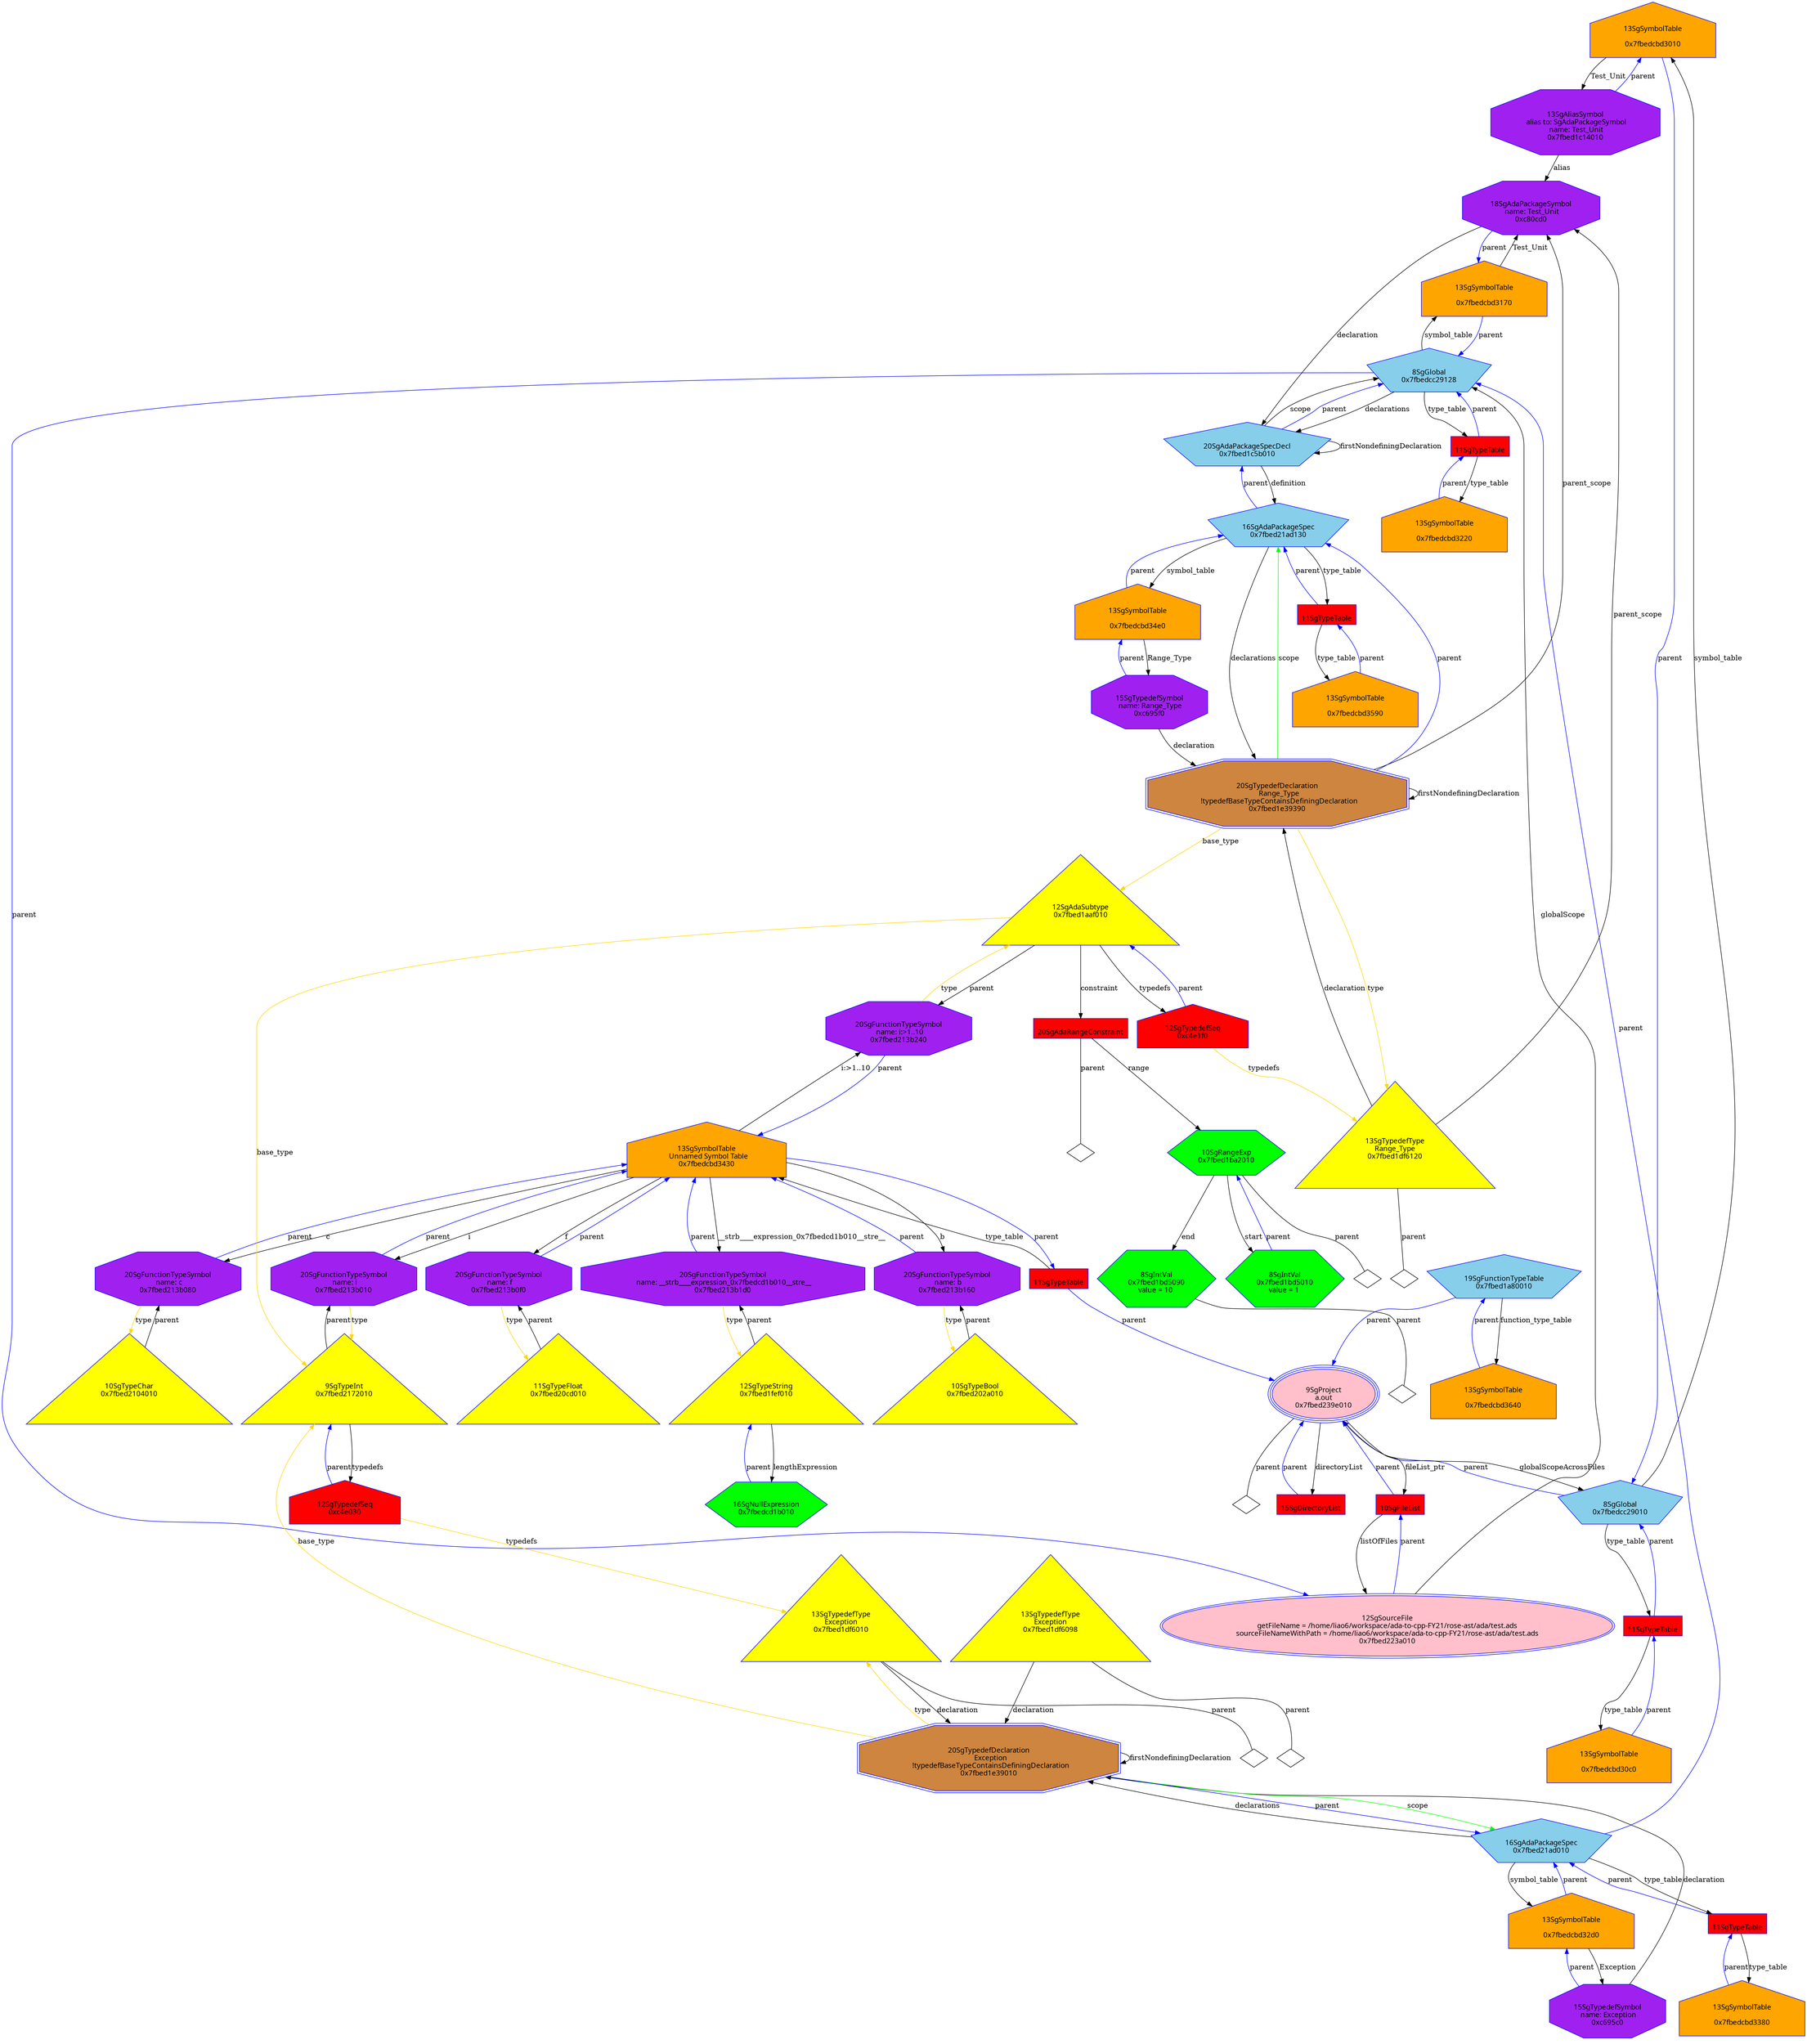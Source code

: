 digraph "Gtest.ads.dot" {
"0x7fbedcbd3010"[label="\n13SgSymbolTable\n  \n  0x7fbedcbd3010  " shape=house,regular=0,URL="\N",tooltip="more info at \N",sides=5,peripheries=1,color="blue",fillcolor=orange,fontname="7x13bold",fontcolor=black,style=filled];
"0x7fbedcbd3010" -> "0x7fbed1c14010"[label="Test_Unit" dir=forward ];
"0x7fbedcbd3010" -> "0x7fbedcc29010"[label="parent" color="blue" dir=forward ];
"0x7fbedcbd30c0"[label="\n13SgSymbolTable\n  \n  0x7fbedcbd30c0  " shape=house,regular=0,URL="\N",tooltip="more info at \N",sides=5,peripheries=1,color="blue",fillcolor=orange,fontname="7x13bold",fontcolor=black,style=filled];
"0x7fbedcbd30c0" -> "0xbab9c0"[label="parent" color="blue" dir=forward ];
"0x7fbedcbd3170"[label="\n13SgSymbolTable\n  \n  0x7fbedcbd3170  " shape=house,regular=0,URL="\N",tooltip="more info at \N",sides=5,peripheries=1,color="blue",fillcolor=orange,fontname="7x13bold",fontcolor=black,style=filled];
"0x7fbedcbd3170" -> "0xc80cd0"[label="Test_Unit" dir=forward ];
"0x7fbedcbd3170" -> "0x7fbedcc29128"[label="parent" color="blue" dir=forward ];
"0x7fbedcbd3220"[label="\n13SgSymbolTable\n  \n  0x7fbedcbd3220  " shape=house,regular=0,URL="\N",tooltip="more info at \N",sides=5,peripheries=1,color="blue",fillcolor=orange,fontname="7x13bold",fontcolor=black,style=filled];
"0x7fbedcbd3220" -> "0xbab9e8"[label="parent" color="blue" dir=forward ];
"0x7fbedcbd32d0"[label="\n13SgSymbolTable\n  \n  0x7fbedcbd32d0  " shape=house,regular=0,URL="\N",tooltip="more info at \N",sides=5,peripheries=1,color="blue",fillcolor=orange,fontname="7x13bold",fontcolor=black,style=filled];
"0x7fbedcbd32d0" -> "0xc695c0"[label="Exception" dir=forward ];
"0x7fbedcbd32d0" -> "0x7fbed21ad010"[label="parent" color="blue" dir=forward ];
"0x7fbedcbd3380"[label="\n13SgSymbolTable\n  \n  0x7fbedcbd3380  " shape=house,regular=0,URL="\N",tooltip="more info at \N",sides=5,peripheries=1,color="blue",fillcolor=orange,fontname="7x13bold",fontcolor=black,style=filled];
"0x7fbedcbd3380" -> "0xbaba10"[label="parent" color="blue" dir=forward ];
"0x7fbedcbd3430"[label="\n13SgSymbolTable\n  Unnamed Symbol Table\n  0x7fbedcbd3430  " shape=house,regular=0,URL="\N",tooltip="more info at \N",sides=5,peripheries=1,color="blue",fillcolor=orange,fontname="7x13bold",fontcolor=black,style=filled];
"0x7fbedcbd3430" -> "0x7fbed213b240"[label="i:>1..10" dir=forward ];
"0x7fbedcbd3430" -> "0x7fbed213b1d0"[label="__strb____expression_0x7fbedcd1b010__stre__" dir=forward ];
"0x7fbedcbd3430" -> "0x7fbed213b160"[label="b" dir=forward ];
"0x7fbedcbd3430" -> "0x7fbed213b0f0"[label="f" dir=forward ];
"0x7fbedcbd3430" -> "0x7fbed213b080"[label="c" dir=forward ];
"0x7fbedcbd3430" -> "0x7fbed213b010"[label="i" dir=forward ];
"0x7fbedcbd3430" -> "0xbaba38"[label="parent" color="blue" dir=forward ];
"0x7fbedcbd34e0"[label="\n13SgSymbolTable\n  \n  0x7fbedcbd34e0  " shape=house,regular=0,URL="\N",tooltip="more info at \N",sides=5,peripheries=1,color="blue",fillcolor=orange,fontname="7x13bold",fontcolor=black,style=filled];
"0x7fbedcbd34e0" -> "0xc695f0"[label="Range_Type" dir=forward ];
"0x7fbedcbd34e0" -> "0x7fbed21ad130"[label="parent" color="blue" dir=forward ];
"0x7fbedcbd3590"[label="\n13SgSymbolTable\n  \n  0x7fbedcbd3590  " shape=house,regular=0,URL="\N",tooltip="more info at \N",sides=5,peripheries=1,color="blue",fillcolor=orange,fontname="7x13bold",fontcolor=black,style=filled];
"0x7fbedcbd3590" -> "0xbaba60"[label="parent" color="blue" dir=forward ];
"0x7fbedcbd3640"[label="\n13SgSymbolTable\n  \n  0x7fbedcbd3640  " shape=house,regular=0,URL="\N",tooltip="more info at \N",sides=5,peripheries=1,color="blue",fillcolor=orange,fontname="7x13bold",fontcolor=black,style=filled];
"0x7fbedcbd3640" -> "0x7fbed1a80010"[label="parent" color="blue" dir=forward ];
"0xc983e0"[label="\n20SgAdaRangeConstraint" shape=polygon,regular=0,URL="\N",tooltip="more info at \N",sides=4,peripheries=1,color="blue",fillcolor=red,fontname="7x13bold",fontcolor=black,style=filled];
"0xc983e0" -> "0x7fbed1ba2010"[label="range" dir=forward ];
"0xc983e0" -> "0xc983e0__parent__null"[label="parent" dir=none ];
"0xc983e0__parent__null"[label="" shape=diamond ];
"0x7fbed223a010"[label="\n12SgSourceFile\n  getFileName = /home/liao6/workspace/ada-to-cpp-FY21/rose-ast/ada/test.ads  \n  sourceFileNameWithPath = /home/liao6/workspace/ada-to-cpp-FY21/rose-ast/ada/test.ads  \n  0x7fbed223a010  " shape=ellipse,regular=0,URL="\N",tooltip="more info at \N",sides=5,peripheries=2,color="blue",fillcolor=pink,fontname="7x13bold",fontcolor=black,style=filled];
"0x7fbed223a010" -> "0x7fbedcc29128"[label="globalScope" dir=forward ];
"0x7fbed223a010" -> "0xb70f60"[label="parent" color="blue" dir=forward ];
"0xb70f60"[label="\n10SgFileList" shape=polygon,regular=0,URL="\N",tooltip="more info at \N",sides=4,peripheries=1,color="blue",fillcolor=red,fontname="7x13bold",fontcolor=black,style=filled];
"0xb70f60" -> "0x7fbed223a010"[label="listOfFiles" dir=forward ];
"0xb70f60" -> "0x7fbed239e010"[label="parent" color="blue" dir=forward ];
"0xb90370"[label="\n15SgDirectoryList" shape=polygon,regular=0,URL="\N",tooltip="more info at \N",sides=4,peripheries=1,color="blue",fillcolor=red,fontname="7x13bold",fontcolor=black,style=filled];
"0xb90370" -> "0x7fbed239e010"[label="parent" color="blue" dir=forward ];
"0x7fbed239e010"[label="\n9SgProject\n  a.out  \n  0x7fbed239e010  " shape=ellipse,regular=0,URL="\N",tooltip="more info at \N",sides=5,peripheries=3,color="blue",fillcolor=pink,fontname="7x13bold",fontcolor=black,style=filled];
"0x7fbed239e010" -> "0xb70f60"[label="fileList_ptr" dir=forward ];
"0x7fbed239e010" -> "0xb90370"[label="directoryList" dir=forward ];
"0x7fbed239e010" -> "0x7fbedcc29010"[label="globalScopeAcrossFiles" dir=forward ];
"0x7fbed239e010" -> "0x7fbed239e010__parent__null"[label="parent" dir=none ];
"0x7fbed239e010__parent__null"[label="" shape=diamond ];
"0xc4e030"[label="\n12SgTypedefSeq\n  0xc4e030  " shape=house,regular=0,URL="\N",tooltip="more info at \N",sides=5,peripheries=1,color="blue",fillcolor=red,fontname="7x13bold",fontcolor=black,style=filled];
"0xc4e030" -> "0x7fbed1df6010"[label="typedefs" color="gold1" dir=forward ];
"0xc4e030" -> "0x7fbed2172010"[label="parent" color="blue" dir=forward ];
"0xc4e1f0"[label="\n12SgTypedefSeq\n  0xc4e1f0  " shape=house,regular=0,URL="\N",tooltip="more info at \N",sides=5,peripheries=1,color="blue",fillcolor=red,fontname="7x13bold",fontcolor=black,style=filled];
"0xc4e1f0" -> "0x7fbed1df6120"[label="typedefs" color="gold1" dir=forward ];
"0xc4e1f0" -> "0x7fbed1aaf010"[label="parent" color="blue" dir=forward ];
"0xbab9c0"[label="\n11SgTypeTable" shape=polygon,regular=0,URL="\N",tooltip="more info at \N",sides=4,peripheries=1,color="blue",fillcolor=red,fontname="7x13bold",fontcolor=black,style=filled];
"0xbab9c0" -> "0x7fbedcbd30c0"[label="type_table" dir=forward ];
"0xbab9c0" -> "0x7fbedcc29010"[label="parent" color="blue" dir=forward ];
"0xbab9e8"[label="\n11SgTypeTable" shape=polygon,regular=0,URL="\N",tooltip="more info at \N",sides=4,peripheries=1,color="blue",fillcolor=red,fontname="7x13bold",fontcolor=black,style=filled];
"0xbab9e8" -> "0x7fbedcbd3220"[label="type_table" dir=forward ];
"0xbab9e8" -> "0x7fbedcc29128"[label="parent" color="blue" dir=forward ];
"0xbaba10"[label="\n11SgTypeTable" shape=polygon,regular=0,URL="\N",tooltip="more info at \N",sides=4,peripheries=1,color="blue",fillcolor=red,fontname="7x13bold",fontcolor=black,style=filled];
"0xbaba10" -> "0x7fbedcbd3380"[label="type_table" dir=forward ];
"0xbaba10" -> "0x7fbed21ad010"[label="parent" color="blue" dir=forward ];
"0xbaba38"[label="\n11SgTypeTable" shape=polygon,regular=0,URL="\N",tooltip="more info at \N",sides=4,peripheries=1,color="blue",fillcolor=red,fontname="7x13bold",fontcolor=black,style=filled];
"0xbaba38" -> "0x7fbedcbd3430"[label="type_table" dir=forward ];
"0xbaba38" -> "0x7fbed239e010"[label="parent" color="blue" dir=forward ];
"0xbaba60"[label="\n11SgTypeTable" shape=polygon,regular=0,URL="\N",tooltip="more info at \N",sides=4,peripheries=1,color="blue",fillcolor=red,fontname="7x13bold",fontcolor=black,style=filled];
"0xbaba60" -> "0x7fbedcbd3590"[label="type_table" dir=forward ];
"0xbaba60" -> "0x7fbed21ad130"[label="parent" color="blue" dir=forward ];
"0x7fbed2104010"[label="\n10SgTypeChar\n  0x7fbed2104010  \n   \n   " shape=polygon,regular=0,URL="\N",tooltip="more info at \N",sides=3,peripheries=1,color="blue",fillcolor=yellow,fontname="7x13bold",fontcolor=black,style=filled];
"0x7fbed2104010" -> "0x7fbed213b080"[label="parent" dir=forward ];
"0x7fbed2172010"[label="\n9SgTypeInt\n  0x7fbed2172010  \n   \n   " shape=polygon,regular=0,URL="\N",tooltip="more info at \N",sides=3,peripheries=1,color="blue",fillcolor=yellow,fontname="7x13bold",fontcolor=black,style=filled];
"0x7fbed2172010" -> "0xc4e030"[label="typedefs" dir=forward ];
"0x7fbed2172010" -> "0x7fbed213b010"[label="parent" dir=forward ];
"0x7fbed20cd010"[label="\n11SgTypeFloat\n  0x7fbed20cd010  \n   \n   " shape=polygon,regular=0,URL="\N",tooltip="more info at \N",sides=3,peripheries=1,color="blue",fillcolor=yellow,fontname="7x13bold",fontcolor=black,style=filled];
"0x7fbed20cd010" -> "0x7fbed213b0f0"[label="parent" dir=forward ];
"0x7fbed1fef010"[label="\n12SgTypeString\n  0x7fbed1fef010  \n   \n   " shape=polygon,regular=0,URL="\N",tooltip="more info at \N",sides=3,peripheries=1,color="blue",fillcolor=yellow,fontname="7x13bold",fontcolor=black,style=filled];
"0x7fbed1fef010" -> "0x7fbedcd1b010"[label="lengthExpression" dir=forward ];
"0x7fbed1fef010" -> "0x7fbed213b1d0"[label="parent" dir=forward ];
"0x7fbed202a010"[label="\n10SgTypeBool\n  0x7fbed202a010  \n   \n   " shape=polygon,regular=0,URL="\N",tooltip="more info at \N",sides=3,peripheries=1,color="blue",fillcolor=yellow,fontname="7x13bold",fontcolor=black,style=filled];
"0x7fbed202a010" -> "0x7fbed213b160"[label="parent" dir=forward ];
"0x7fbed1df6010"[label="\n13SgTypedefType\nException\n  0x7fbed1df6010  \n   \n   " shape=polygon,regular=0,URL="\N",tooltip="more info at \N",sides=3,peripheries=1,color="blue",fillcolor=yellow,fontname="7x13bold",fontcolor=black,style=filled];
"0x7fbed1df6010" -> "0x7fbed1e39010"[label="declaration" dir=forward ];
"0x7fbed1df6010" -> "0x7fbed1df6010__parent__null"[label="parent" dir=none ];
"0x7fbed1df6010__parent__null"[label="" shape=diamond ];
"0x7fbed1df6098"[label="\n13SgTypedefType\nException\n  0x7fbed1df6098  \n   \n   " shape=polygon,regular=0,URL="\N",tooltip="more info at \N",sides=3,peripheries=1,color="blue",fillcolor=yellow,fontname="7x13bold",fontcolor=black,style=filled];
"0x7fbed1df6098" -> "0x7fbed1e39010"[label="declaration" dir=forward ];
"0x7fbed1df6098" -> "0x7fbed1df6098__parent__null"[label="parent" dir=none ];
"0x7fbed1df6098__parent__null"[label="" shape=diamond ];
"0x7fbed1df6120"[label="\n13SgTypedefType\nRange_Type\n  0x7fbed1df6120  \n   \n   " shape=polygon,regular=0,URL="\N",tooltip="more info at \N",sides=3,peripheries=1,color="blue",fillcolor=yellow,fontname="7x13bold",fontcolor=black,style=filled];
"0x7fbed1df6120" -> "0xc80cd0"[label="parent_scope" dir=forward ];
"0x7fbed1df6120" -> "0x7fbed1e39390"[label="declaration" dir=forward ];
"0x7fbed1df6120" -> "0x7fbed1df6120__parent__null"[label="parent" dir=none ];
"0x7fbed1df6120__parent__null"[label="" shape=diamond ];
"0x7fbed1aaf010"[label="\n12SgAdaSubtype\n  0x7fbed1aaf010  \n   \n   " shape=polygon,regular=0,URL="\N",tooltip="more info at \N",sides=3,peripheries=1,color="blue",fillcolor=yellow,fontname="7x13bold",fontcolor=black,style=filled];
"0x7fbed1aaf010" -> "0x7fbed2172010"[label="base_type" color="gold1" dir=forward ];
"0x7fbed1aaf010" -> "0xc983e0"[label="constraint" dir=forward ];
"0x7fbed1aaf010" -> "0xc4e1f0"[label="typedefs" dir=forward ];
"0x7fbed1aaf010" -> "0x7fbed213b240"[label="parent" dir=forward ];
"0x7fbedcc29010"[label="\n8SgGlobal\n  0x7fbedcc29010  " shape=polygon,regular=0,URL="\N",tooltip="more info at \N",sides=5,peripheries=1,color="blue",fillcolor=skyblue,fontname="7x13bold",fontcolor=black,style=filled];
"0x7fbedcc29010" -> "0x7fbedcbd3010"[label="symbol_table" dir=forward ];
"0x7fbedcc29010" -> "0xbab9c0"[label="type_table" dir=forward ];
"0x7fbedcc29010" -> "0x7fbed239e010"[label="parent" color="blue" dir=forward ];
"0x7fbedcc29128"[label="\n8SgGlobal\n  0x7fbedcc29128  " shape=polygon,regular=0,URL="\N",tooltip="more info at \N",sides=5,peripheries=1,color="blue",fillcolor=skyblue,fontname="7x13bold",fontcolor=black,style=filled];
"0x7fbedcc29128" -> "0x7fbed1c5b010"[label="declarations" dir=forward ];
"0x7fbedcc29128" -> "0x7fbedcbd3170"[label="symbol_table" dir=forward ];
"0x7fbedcc29128" -> "0xbab9e8"[label="type_table" dir=forward ];
"0x7fbedcc29128" -> "0x7fbed223a010"[label="parent" color="blue" dir=forward ];
"0x7fbed1a80010"[label="\n19SgFunctionTypeTable\n  0x7fbed1a80010  " shape=polygon,regular=0,URL="\N",tooltip="more info at \N",sides=5,peripheries=1,color="blue",fillcolor=skyblue,fontname="7x13bold",fontcolor=black,style=filled];
"0x7fbed1a80010" -> "0x7fbedcbd3640"[label="function_type_table" dir=forward ];
"0x7fbed1a80010" -> "0x7fbed239e010"[label="parent" color="blue" dir=forward ];
"0x7fbed1e39010"[label="\n20SgTypedefDeclaration\n  Exception\n  !typedefBaseTypeContainsDefiningDeclaration\n  0x7fbed1e39010  " shape=polygon,regular=0,URL="\N",tooltip="more info at \N",sides=8,peripheries=2,color="blue",fillcolor=peru,fontname="7x13bold",fontcolor=black,style=filled];
"0x7fbed1e39010" -> "0x7fbed2172010"[label="base_type" color="gold1" dir=forward ];
"0x7fbed1e39010" -> "0x7fbed1df6010"[label="type" color="gold1" dir=forward ];
"0x7fbed1e39010" -> "0x7fbed21ad010"[label="scope" color="green" dir=forward ];
"0x7fbed1e39010" -> "0x7fbed1e39010"[label="firstNondefiningDeclaration" dir=forward ];
"0x7fbed1e39010" -> "0x7fbed21ad010"[label="parent" color="blue" dir=forward ];
"0x7fbed1e39390"[label="\n20SgTypedefDeclaration\n  Range_Type\n  !typedefBaseTypeContainsDefiningDeclaration\n  0x7fbed1e39390  " shape=polygon,regular=0,URL="\N",tooltip="more info at \N",sides=8,peripheries=2,color="blue",fillcolor=peru,fontname="7x13bold",fontcolor=black,style=filled];
"0x7fbed1e39390" -> "0x7fbed1aaf010"[label="base_type" color="gold1" dir=forward ];
"0x7fbed1e39390" -> "0x7fbed1df6120"[label="type" color="gold1" dir=forward ];
"0x7fbed1e39390" -> "0xc80cd0"[label="parent_scope" dir=forward ];
"0x7fbed1e39390" -> "0x7fbed21ad130"[label="scope" color="green" dir=forward ];
"0x7fbed1e39390" -> "0x7fbed1e39390"[label="firstNondefiningDeclaration" dir=forward ];
"0x7fbed1e39390" -> "0x7fbed21ad130"[label="parent" color="blue" dir=forward ];
"0x7fbed21ad010"[label="\n16SgAdaPackageSpec\n  0x7fbed21ad010  " shape=polygon,regular=0,URL="\N",tooltip="more info at \N",sides=5,peripheries=1,color="blue",fillcolor=skyblue,fontname="7x13bold",fontcolor=black,style=filled];
"0x7fbed21ad010" -> "0x7fbed1e39010"[label="declarations" dir=forward ];
"0x7fbed21ad010" -> "0x7fbedcbd32d0"[label="symbol_table" dir=forward ];
"0x7fbed21ad010" -> "0xbaba10"[label="type_table" dir=forward ];
"0x7fbed21ad010" -> "0x7fbedcc29128"[label="parent" color="blue" dir=forward ];
"0x7fbed21ad130"[label="\n16SgAdaPackageSpec\n  0x7fbed21ad130  " shape=polygon,regular=0,URL="\N",tooltip="more info at \N",sides=5,peripheries=1,color="blue",fillcolor=skyblue,fontname="7x13bold",fontcolor=black,style=filled];
"0x7fbed21ad130" -> "0x7fbed1e39390"[label="declarations" dir=forward ];
"0x7fbed21ad130" -> "0x7fbedcbd34e0"[label="symbol_table" dir=forward ];
"0x7fbed21ad130" -> "0xbaba60"[label="type_table" dir=forward ];
"0x7fbed21ad130" -> "0x7fbed1c5b010"[label="parent" color="blue" dir=forward ];
"0x7fbed1c5b010"[label="\n20SgAdaPackageSpecDecl\n  0x7fbed1c5b010  " shape=polygon,regular=0,URL="\N",tooltip="more info at \N",sides=5,peripheries=1,color="blue",fillcolor=skyblue,fontname="7x13bold",fontcolor=black,style=filled];
"0x7fbed1c5b010" -> "0x7fbed21ad130"[label="definition" dir=forward ];
"0x7fbed1c5b010" -> "0x7fbedcc29128"[label="scope" dir=forward ];
"0x7fbed1c5b010" -> "0x7fbed1c5b010"[label="firstNondefiningDeclaration" dir=forward ];
"0x7fbed1c5b010" -> "0x7fbedcc29128"[label="parent" color="blue" dir=forward ];
"0x7fbed1bd5010"[label="\n8SgIntVal\n  0x7fbed1bd5010  \n value = 1  " shape=polygon,regular=0,URL="\N",tooltip="more info at \N",sides=6,peripheries=1,color="blue",fillcolor=green,fontname="7x13bold",fontcolor=black,style=filled];
"0x7fbed1bd5010" -> "0x7fbed1ba2010"[label="parent" color="blue" dir=forward ];
"0x7fbed1bd5090"[label="\n8SgIntVal\n  0x7fbed1bd5090  \n value = 10  " shape=polygon,regular=0,URL="\N",tooltip="more info at \N",sides=6,peripheries=1,color="blue",fillcolor=green,fontname="7x13bold",fontcolor=black,style=filled];
"0x7fbed1bd5090" -> "0x7fbed1bd5090__parent__null"[label="parent" dir=none ];
"0x7fbed1bd5090__parent__null"[label="" shape=diamond ];
"0x7fbedcd1b010"[label="\n16SgNullExpression\n  0x7fbedcd1b010  " shape=polygon,regular=0,URL="\N",tooltip="more info at \N",sides=6,peripheries=1,color="blue",fillcolor=green,fontname="7x13bold",fontcolor=black,style=filled];
"0x7fbedcd1b010" -> "0x7fbed1fef010"[label="parent" color="blue" dir=forward ];
"0x7fbed1ba2010"[label="\n10SgRangeExp\n  0x7fbed1ba2010  " shape=polygon,regular=0,URL="\N",tooltip="more info at \N",sides=6,peripheries=1,color="blue",fillcolor=green,fontname="7x13bold",fontcolor=black,style=filled];
"0x7fbed1ba2010" -> "0x7fbed1bd5010"[label="start" dir=forward ];
"0x7fbed1ba2010" -> "0x7fbed1bd5090"[label="end" dir=forward ];
"0x7fbed1ba2010" -> "0x7fbed1ba2010__parent__null"[label="parent" dir=none ];
"0x7fbed1ba2010__parent__null"[label="" shape=diamond ];
"0x7fbed213b010"[label="\n20SgFunctionTypeSymbol\n name: i\n  0x7fbed213b010  " shape=polygon,regular=0,URL="\N",tooltip="more info at \N",sides=8,peripheries=1,color="blue",fillcolor=purple,fontname="7x13bold",fontcolor=black,style=filled];
"0x7fbed213b010" -> "0x7fbed2172010"[label="type" color="gold1" dir=forward ];
"0x7fbed213b010" -> "0x7fbedcbd3430"[label="parent" color="blue" dir=forward ];
"0x7fbed213b080"[label="\n20SgFunctionTypeSymbol\n name: c\n  0x7fbed213b080  " shape=polygon,regular=0,URL="\N",tooltip="more info at \N",sides=8,peripheries=1,color="blue",fillcolor=purple,fontname="7x13bold",fontcolor=black,style=filled];
"0x7fbed213b080" -> "0x7fbed2104010"[label="type" color="gold1" dir=forward ];
"0x7fbed213b080" -> "0x7fbedcbd3430"[label="parent" color="blue" dir=forward ];
"0x7fbed213b0f0"[label="\n20SgFunctionTypeSymbol\n name: f\n  0x7fbed213b0f0  " shape=polygon,regular=0,URL="\N",tooltip="more info at \N",sides=8,peripheries=1,color="blue",fillcolor=purple,fontname="7x13bold",fontcolor=black,style=filled];
"0x7fbed213b0f0" -> "0x7fbed20cd010"[label="type" color="gold1" dir=forward ];
"0x7fbed213b0f0" -> "0x7fbedcbd3430"[label="parent" color="blue" dir=forward ];
"0x7fbed213b160"[label="\n20SgFunctionTypeSymbol\n name: b\n  0x7fbed213b160  " shape=polygon,regular=0,URL="\N",tooltip="more info at \N",sides=8,peripheries=1,color="blue",fillcolor=purple,fontname="7x13bold",fontcolor=black,style=filled];
"0x7fbed213b160" -> "0x7fbed202a010"[label="type" color="gold1" dir=forward ];
"0x7fbed213b160" -> "0x7fbedcbd3430"[label="parent" color="blue" dir=forward ];
"0x7fbed213b1d0"[label="\n20SgFunctionTypeSymbol\n name: __strb____expression_0x7fbedcd1b010__stre__\n  0x7fbed213b1d0  " shape=polygon,regular=0,URL="\N",tooltip="more info at \N",sides=8,peripheries=1,color="blue",fillcolor=purple,fontname="7x13bold",fontcolor=black,style=filled];
"0x7fbed213b1d0" -> "0x7fbed1fef010"[label="type" color="gold1" dir=forward ];
"0x7fbed213b1d0" -> "0x7fbedcbd3430"[label="parent" color="blue" dir=forward ];
"0x7fbed213b240"[label="\n20SgFunctionTypeSymbol\n name: i:>1..10\n  0x7fbed213b240  " shape=polygon,regular=0,URL="\N",tooltip="more info at \N",sides=8,peripheries=1,color="blue",fillcolor=purple,fontname="7x13bold",fontcolor=black,style=filled];
"0x7fbed213b240" -> "0x7fbed1aaf010"[label="type" color="gold1" dir=forward ];
"0x7fbed213b240" -> "0x7fbedcbd3430"[label="parent" color="blue" dir=forward ];
"0xc695c0"[label="\n15SgTypedefSymbol\n name: Exception\n  0xc695c0  " shape=polygon,regular=0,URL="\N",tooltip="more info at \N",sides=8,peripheries=1,color="blue",fillcolor=purple,fontname="7x13bold",fontcolor=black,style=filled];
"0xc695c0" -> "0x7fbed1e39010"[label="declaration" dir=forward ];
"0xc695c0" -> "0x7fbedcbd32d0"[label="parent" color="blue" dir=forward ];
"0xc695f0"[label="\n15SgTypedefSymbol\n name: Range_Type\n  0xc695f0  " shape=polygon,regular=0,URL="\N",tooltip="more info at \N",sides=8,peripheries=1,color="blue",fillcolor=purple,fontname="7x13bold",fontcolor=black,style=filled];
"0xc695f0" -> "0x7fbed1e39390"[label="declaration" dir=forward ];
"0xc695f0" -> "0x7fbedcbd34e0"[label="parent" color="blue" dir=forward ];
"0x7fbed1c14010"[label="\n13SgAliasSymbol\n alias to: SgAdaPackageSymbol\n name: Test_Unit\n  0x7fbed1c14010  " shape=polygon,regular=0,URL="\N",tooltip="more info at \N",sides=8,peripheries=1,color="blue",fillcolor=purple,fontname="7x13bold",fontcolor=black,style=filled];
"0x7fbed1c14010" -> "0xc80cd0"[label="alias" dir=forward ];
"0x7fbed1c14010" -> "0x7fbedcbd3010"[label="parent" color="blue" dir=forward ];
"0xc80cd0"[label="\n18SgAdaPackageSymbol\n name: Test_Unit\n  0xc80cd0  " shape=polygon,regular=0,URL="\N",tooltip="more info at \N",sides=8,peripheries=1,color="blue",fillcolor=purple,fontname="7x13bold",fontcolor=black,style=filled];
"0xc80cd0" -> "0x7fbed1c5b010"[label="declaration" dir=forward ];
"0xc80cd0" -> "0x7fbedcbd3170"[label="parent" color="blue" dir=forward ];
}
